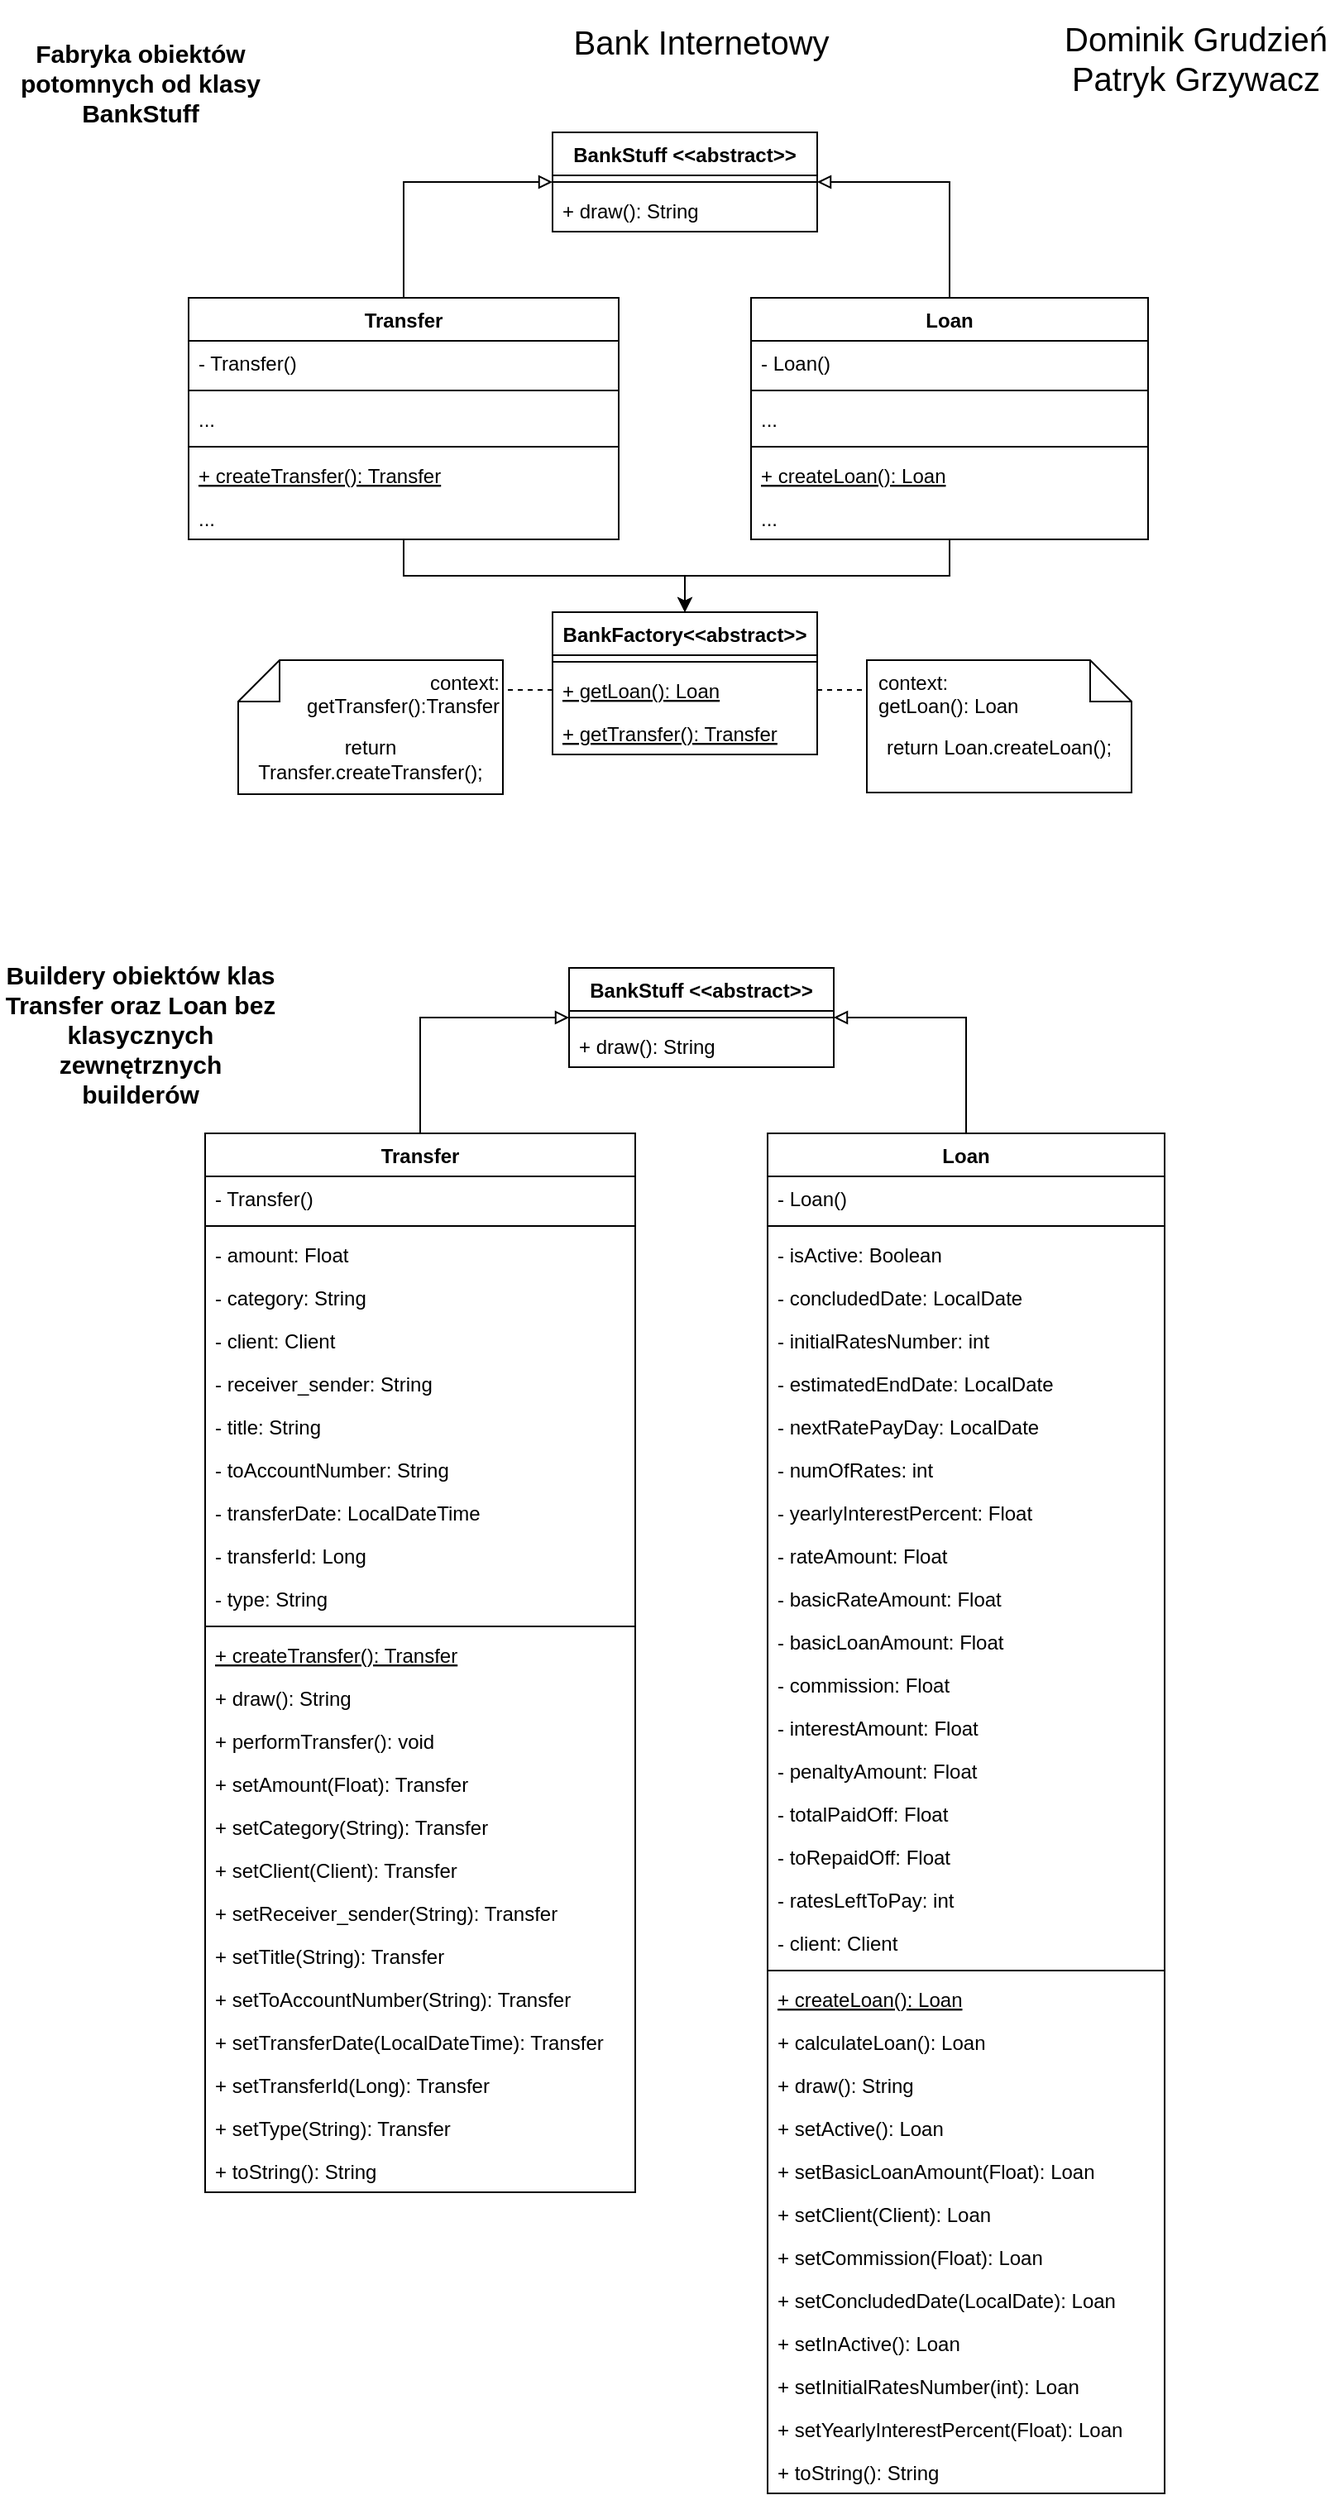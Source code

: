 <mxfile version="16.5.2" type="github">
  <diagram id="FDlYLak0e-h_yg1flZ3n" name="Page-1">
    <mxGraphModel dx="1248" dy="677" grid="1" gridSize="10" guides="1" tooltips="1" connect="1" arrows="1" fold="1" page="1" pageScale="1" pageWidth="827" pageHeight="1169" math="0" shadow="0">
      <root>
        <mxCell id="0" />
        <mxCell id="1" parent="0" />
        <mxCell id="m2MeSCHL31UQCwcMlRsw-1" value="BankStuff &lt;&lt;abstract&gt;&gt;" style="swimlane;fontStyle=1;align=center;verticalAlign=top;childLayout=stackLayout;horizontal=1;startSize=26;horizontalStack=0;resizeParent=1;resizeParentMax=0;resizeLast=0;collapsible=1;marginBottom=0;" parent="1" vertex="1">
          <mxGeometry x="344" y="80" width="160" height="60" as="geometry" />
        </mxCell>
        <mxCell id="m2MeSCHL31UQCwcMlRsw-3" value="" style="line;strokeWidth=1;fillColor=none;align=left;verticalAlign=middle;spacingTop=-1;spacingLeft=3;spacingRight=3;rotatable=0;labelPosition=right;points=[];portConstraint=eastwest;" parent="m2MeSCHL31UQCwcMlRsw-1" vertex="1">
          <mxGeometry y="26" width="160" height="8" as="geometry" />
        </mxCell>
        <mxCell id="m2MeSCHL31UQCwcMlRsw-4" value="+ draw(): String" style="text;strokeColor=none;fillColor=none;align=left;verticalAlign=top;spacingLeft=4;spacingRight=4;overflow=hidden;rotatable=0;points=[[0,0.5],[1,0.5]];portConstraint=eastwest;" parent="m2MeSCHL31UQCwcMlRsw-1" vertex="1">
          <mxGeometry y="34" width="160" height="26" as="geometry" />
        </mxCell>
        <mxCell id="m2MeSCHL31UQCwcMlRsw-32" style="edgeStyle=orthogonalEdgeStyle;rounded=0;orthogonalLoop=1;jettySize=auto;html=1;exitX=0.5;exitY=0;exitDx=0;exitDy=0;entryX=0;entryY=0.5;entryDx=0;entryDy=0;endArrow=block;endFill=0;" parent="1" source="m2MeSCHL31UQCwcMlRsw-5" target="m2MeSCHL31UQCwcMlRsw-1" edge="1">
          <mxGeometry relative="1" as="geometry" />
        </mxCell>
        <mxCell id="il6OgQvkpzEaAFB7uPbu-65" style="edgeStyle=orthogonalEdgeStyle;rounded=0;orthogonalLoop=1;jettySize=auto;html=1;" edge="1" parent="1" source="m2MeSCHL31UQCwcMlRsw-5" target="m2MeSCHL31UQCwcMlRsw-71">
          <mxGeometry relative="1" as="geometry" />
        </mxCell>
        <mxCell id="m2MeSCHL31UQCwcMlRsw-5" value="Transfer" style="swimlane;fontStyle=1;align=center;verticalAlign=top;childLayout=stackLayout;horizontal=1;startSize=26;horizontalStack=0;resizeParent=1;resizeParentMax=0;resizeLast=0;collapsible=1;marginBottom=0;" parent="1" vertex="1">
          <mxGeometry x="124" y="180" width="260" height="146" as="geometry" />
        </mxCell>
        <mxCell id="m2MeSCHL31UQCwcMlRsw-9" value="- Transfer()" style="text;strokeColor=none;fillColor=none;align=left;verticalAlign=top;spacingLeft=4;spacingRight=4;overflow=hidden;rotatable=0;points=[[0,0.5],[1,0.5]];portConstraint=eastwest;" parent="m2MeSCHL31UQCwcMlRsw-5" vertex="1">
          <mxGeometry y="26" width="260" height="26" as="geometry" />
        </mxCell>
        <mxCell id="m2MeSCHL31UQCwcMlRsw-10" value="" style="line;strokeWidth=1;fillColor=none;align=left;verticalAlign=middle;spacingTop=-1;spacingLeft=3;spacingRight=3;rotatable=0;labelPosition=right;points=[];portConstraint=eastwest;" parent="m2MeSCHL31UQCwcMlRsw-5" vertex="1">
          <mxGeometry y="52" width="260" height="8" as="geometry" />
        </mxCell>
        <mxCell id="m2MeSCHL31UQCwcMlRsw-6" value="..." style="text;strokeColor=none;fillColor=none;align=left;verticalAlign=top;spacingLeft=4;spacingRight=4;overflow=hidden;rotatable=0;points=[[0,0.5],[1,0.5]];portConstraint=eastwest;" parent="m2MeSCHL31UQCwcMlRsw-5" vertex="1">
          <mxGeometry y="60" width="260" height="26" as="geometry" />
        </mxCell>
        <mxCell id="m2MeSCHL31UQCwcMlRsw-7" value="" style="line;strokeWidth=1;fillColor=none;align=left;verticalAlign=middle;spacingTop=-1;spacingLeft=3;spacingRight=3;rotatable=0;labelPosition=right;points=[];portConstraint=eastwest;" parent="m2MeSCHL31UQCwcMlRsw-5" vertex="1">
          <mxGeometry y="86" width="260" height="8" as="geometry" />
        </mxCell>
        <mxCell id="m2MeSCHL31UQCwcMlRsw-20" value="+ createTransfer(): Transfer" style="text;strokeColor=none;fillColor=none;align=left;verticalAlign=top;spacingLeft=4;spacingRight=4;overflow=hidden;rotatable=0;points=[[0,0.5],[1,0.5]];portConstraint=eastwest;fontStyle=4" parent="m2MeSCHL31UQCwcMlRsw-5" vertex="1">
          <mxGeometry y="94" width="260" height="26" as="geometry" />
        </mxCell>
        <mxCell id="m2MeSCHL31UQCwcMlRsw-8" value="..." style="text;strokeColor=none;fillColor=none;align=left;verticalAlign=top;spacingLeft=4;spacingRight=4;overflow=hidden;rotatable=0;points=[[0,0.5],[1,0.5]];portConstraint=eastwest;fontStyle=0" parent="m2MeSCHL31UQCwcMlRsw-5" vertex="1">
          <mxGeometry y="120" width="260" height="26" as="geometry" />
        </mxCell>
        <mxCell id="m2MeSCHL31UQCwcMlRsw-67" style="edgeStyle=orthogonalEdgeStyle;rounded=0;orthogonalLoop=1;jettySize=auto;html=1;exitX=0.5;exitY=0;exitDx=0;exitDy=0;entryX=1;entryY=0.5;entryDx=0;entryDy=0;endArrow=block;endFill=0;" parent="1" source="m2MeSCHL31UQCwcMlRsw-33" target="m2MeSCHL31UQCwcMlRsw-1" edge="1">
          <mxGeometry relative="1" as="geometry" />
        </mxCell>
        <mxCell id="il6OgQvkpzEaAFB7uPbu-66" style="edgeStyle=orthogonalEdgeStyle;rounded=0;orthogonalLoop=1;jettySize=auto;html=1;" edge="1" parent="1" source="m2MeSCHL31UQCwcMlRsw-33" target="m2MeSCHL31UQCwcMlRsw-71">
          <mxGeometry relative="1" as="geometry" />
        </mxCell>
        <mxCell id="m2MeSCHL31UQCwcMlRsw-33" value="Loan" style="swimlane;fontStyle=1;align=center;verticalAlign=top;childLayout=stackLayout;horizontal=1;startSize=26;horizontalStack=0;resizeParent=1;resizeParentMax=0;resizeLast=0;collapsible=1;marginBottom=0;" parent="1" vertex="1">
          <mxGeometry x="464" y="180" width="240" height="146" as="geometry" />
        </mxCell>
        <mxCell id="m2MeSCHL31UQCwcMlRsw-37" value="- Loan()" style="text;strokeColor=none;fillColor=none;align=left;verticalAlign=top;spacingLeft=4;spacingRight=4;overflow=hidden;rotatable=0;points=[[0,0.5],[1,0.5]];portConstraint=eastwest;" parent="m2MeSCHL31UQCwcMlRsw-33" vertex="1">
          <mxGeometry y="26" width="240" height="26" as="geometry" />
        </mxCell>
        <mxCell id="m2MeSCHL31UQCwcMlRsw-38" value="" style="line;strokeWidth=1;fillColor=none;align=left;verticalAlign=middle;spacingTop=-1;spacingLeft=3;spacingRight=3;rotatable=0;labelPosition=right;points=[];portConstraint=eastwest;" parent="m2MeSCHL31UQCwcMlRsw-33" vertex="1">
          <mxGeometry y="52" width="240" height="8" as="geometry" />
        </mxCell>
        <mxCell id="m2MeSCHL31UQCwcMlRsw-52" value="..." style="text;strokeColor=none;fillColor=none;align=left;verticalAlign=top;spacingLeft=4;spacingRight=4;overflow=hidden;rotatable=0;points=[[0,0.5],[1,0.5]];portConstraint=eastwest;" parent="m2MeSCHL31UQCwcMlRsw-33" vertex="1">
          <mxGeometry y="60" width="240" height="26" as="geometry" />
        </mxCell>
        <mxCell id="m2MeSCHL31UQCwcMlRsw-35" value="" style="line;strokeWidth=1;fillColor=none;align=left;verticalAlign=middle;spacingTop=-1;spacingLeft=3;spacingRight=3;rotatable=0;labelPosition=right;points=[];portConstraint=eastwest;" parent="m2MeSCHL31UQCwcMlRsw-33" vertex="1">
          <mxGeometry y="86" width="240" height="8" as="geometry" />
        </mxCell>
        <mxCell id="m2MeSCHL31UQCwcMlRsw-39" value="+ createLoan(): Loan" style="text;strokeColor=none;fillColor=none;align=left;verticalAlign=top;spacingLeft=4;spacingRight=4;overflow=hidden;rotatable=0;points=[[0,0.5],[1,0.5]];portConstraint=eastwest;fontStyle=4" parent="m2MeSCHL31UQCwcMlRsw-33" vertex="1">
          <mxGeometry y="94" width="240" height="26" as="geometry" />
        </mxCell>
        <mxCell id="m2MeSCHL31UQCwcMlRsw-44" value="..." style="text;strokeColor=none;fillColor=none;align=left;verticalAlign=top;spacingLeft=4;spacingRight=4;overflow=hidden;rotatable=0;points=[[0,0.5],[1,0.5]];portConstraint=eastwest;" parent="m2MeSCHL31UQCwcMlRsw-33" vertex="1">
          <mxGeometry y="120" width="240" height="26" as="geometry" />
        </mxCell>
        <mxCell id="m2MeSCHL31UQCwcMlRsw-71" value="BankFactory&lt;&lt;abstract&gt;&gt;" style="swimlane;fontStyle=1;align=center;verticalAlign=top;childLayout=stackLayout;horizontal=1;startSize=26;horizontalStack=0;resizeParent=1;resizeParentMax=0;resizeLast=0;collapsible=1;marginBottom=0;" parent="1" vertex="1">
          <mxGeometry x="344" y="370" width="160" height="86" as="geometry" />
        </mxCell>
        <mxCell id="m2MeSCHL31UQCwcMlRsw-73" value="" style="line;strokeWidth=1;fillColor=none;align=left;verticalAlign=middle;spacingTop=-1;spacingLeft=3;spacingRight=3;rotatable=0;labelPosition=right;points=[];portConstraint=eastwest;" parent="m2MeSCHL31UQCwcMlRsw-71" vertex="1">
          <mxGeometry y="26" width="160" height="8" as="geometry" />
        </mxCell>
        <mxCell id="m2MeSCHL31UQCwcMlRsw-75" value="+ getLoan(): Loan" style="text;strokeColor=none;fillColor=none;align=left;verticalAlign=top;spacingLeft=4;spacingRight=4;overflow=hidden;rotatable=0;points=[[0,0.5],[1,0.5]];portConstraint=eastwest;fontStyle=4" parent="m2MeSCHL31UQCwcMlRsw-71" vertex="1">
          <mxGeometry y="34" width="160" height="26" as="geometry" />
        </mxCell>
        <mxCell id="m2MeSCHL31UQCwcMlRsw-74" value="+ getTransfer(): Transfer" style="text;strokeColor=none;fillColor=none;align=left;verticalAlign=top;spacingLeft=4;spacingRight=4;overflow=hidden;rotatable=0;points=[[0,0.5],[1,0.5]];portConstraint=eastwest;fontStyle=4" parent="m2MeSCHL31UQCwcMlRsw-71" vertex="1">
          <mxGeometry y="60" width="160" height="26" as="geometry" />
        </mxCell>
        <mxCell id="m2MeSCHL31UQCwcMlRsw-81" value="&lt;br&gt;return Loan.createLoan();" style="shape=note2;boundedLbl=1;whiteSpace=wrap;html=1;size=25;verticalAlign=top;align=center;" parent="1" vertex="1">
          <mxGeometry x="534" y="399" width="160" height="80" as="geometry" />
        </mxCell>
        <mxCell id="m2MeSCHL31UQCwcMlRsw-82" value="context:&#xa;getLoan(): Loan" style="resizeWidth=1;part=1;strokeColor=none;fillColor=none;align=left;spacingLeft=5;" parent="m2MeSCHL31UQCwcMlRsw-81" vertex="1">
          <mxGeometry width="160" height="40" relative="1" as="geometry" />
        </mxCell>
        <mxCell id="m2MeSCHL31UQCwcMlRsw-83" style="edgeStyle=orthogonalEdgeStyle;rounded=0;orthogonalLoop=1;jettySize=auto;html=1;exitX=1;exitY=0.5;exitDx=0;exitDy=0;entryX=0;entryY=0.75;entryDx=0;entryDy=0;endArrow=none;endFill=0;dashed=1;" parent="1" source="m2MeSCHL31UQCwcMlRsw-75" target="m2MeSCHL31UQCwcMlRsw-82" edge="1">
          <mxGeometry relative="1" as="geometry" />
        </mxCell>
        <mxCell id="m2MeSCHL31UQCwcMlRsw-85" value="&lt;br&gt;return Transfer.createTransfer();" style="shape=note2;boundedLbl=1;whiteSpace=wrap;html=1;size=25;verticalAlign=top;align=center;flipV=0;flipH=1;" parent="1" vertex="1">
          <mxGeometry x="154" y="399" width="160" height="81" as="geometry" />
        </mxCell>
        <mxCell id="m2MeSCHL31UQCwcMlRsw-86" value="context:&#xa;getTransfer():Transfer" style="resizeWidth=1;part=1;strokeColor=none;fillColor=none;align=right;spacingLeft=5;" parent="m2MeSCHL31UQCwcMlRsw-85" vertex="1">
          <mxGeometry width="160" height="40" relative="1" as="geometry" />
        </mxCell>
        <mxCell id="m2MeSCHL31UQCwcMlRsw-87" style="edgeStyle=orthogonalEdgeStyle;rounded=0;orthogonalLoop=1;jettySize=auto;html=1;exitX=0;exitY=0.5;exitDx=0;exitDy=0;entryX=1;entryY=0.5;entryDx=0;entryDy=0;endArrow=none;endFill=0;dashed=1;" parent="1" source="m2MeSCHL31UQCwcMlRsw-75" target="m2MeSCHL31UQCwcMlRsw-86" edge="1">
          <mxGeometry relative="1" as="geometry" />
        </mxCell>
        <mxCell id="il6OgQvkpzEaAFB7uPbu-1" value="BankStuff &lt;&lt;abstract&gt;&gt;" style="swimlane;fontStyle=1;align=center;verticalAlign=top;childLayout=stackLayout;horizontal=1;startSize=26;horizontalStack=0;resizeParent=1;resizeParentMax=0;resizeLast=0;collapsible=1;marginBottom=0;" vertex="1" parent="1">
          <mxGeometry x="354" y="585" width="160" height="60" as="geometry" />
        </mxCell>
        <mxCell id="il6OgQvkpzEaAFB7uPbu-2" value="" style="line;strokeWidth=1;fillColor=none;align=left;verticalAlign=middle;spacingTop=-1;spacingLeft=3;spacingRight=3;rotatable=0;labelPosition=right;points=[];portConstraint=eastwest;" vertex="1" parent="il6OgQvkpzEaAFB7uPbu-1">
          <mxGeometry y="26" width="160" height="8" as="geometry" />
        </mxCell>
        <mxCell id="il6OgQvkpzEaAFB7uPbu-3" value="+ draw(): String" style="text;strokeColor=none;fillColor=none;align=left;verticalAlign=top;spacingLeft=4;spacingRight=4;overflow=hidden;rotatable=0;points=[[0,0.5],[1,0.5]];portConstraint=eastwest;" vertex="1" parent="il6OgQvkpzEaAFB7uPbu-1">
          <mxGeometry y="34" width="160" height="26" as="geometry" />
        </mxCell>
        <mxCell id="il6OgQvkpzEaAFB7uPbu-4" style="edgeStyle=orthogonalEdgeStyle;rounded=0;orthogonalLoop=1;jettySize=auto;html=1;exitX=0.5;exitY=0;exitDx=0;exitDy=0;entryX=0;entryY=0.5;entryDx=0;entryDy=0;endArrow=block;endFill=0;" edge="1" parent="1" source="il6OgQvkpzEaAFB7uPbu-5" target="il6OgQvkpzEaAFB7uPbu-1">
          <mxGeometry relative="1" as="geometry" />
        </mxCell>
        <mxCell id="il6OgQvkpzEaAFB7uPbu-5" value="Transfer" style="swimlane;fontStyle=1;align=center;verticalAlign=top;childLayout=stackLayout;horizontal=1;startSize=26;horizontalStack=0;resizeParent=1;resizeParentMax=0;resizeLast=0;collapsible=1;marginBottom=0;" vertex="1" parent="1">
          <mxGeometry x="134" y="685" width="260" height="640" as="geometry" />
        </mxCell>
        <mxCell id="il6OgQvkpzEaAFB7uPbu-6" value="- Transfer()" style="text;strokeColor=none;fillColor=none;align=left;verticalAlign=top;spacingLeft=4;spacingRight=4;overflow=hidden;rotatable=0;points=[[0,0.5],[1,0.5]];portConstraint=eastwest;" vertex="1" parent="il6OgQvkpzEaAFB7uPbu-5">
          <mxGeometry y="26" width="260" height="26" as="geometry" />
        </mxCell>
        <mxCell id="il6OgQvkpzEaAFB7uPbu-7" value="" style="line;strokeWidth=1;fillColor=none;align=left;verticalAlign=middle;spacingTop=-1;spacingLeft=3;spacingRight=3;rotatable=0;labelPosition=right;points=[];portConstraint=eastwest;" vertex="1" parent="il6OgQvkpzEaAFB7uPbu-5">
          <mxGeometry y="52" width="260" height="8" as="geometry" />
        </mxCell>
        <mxCell id="il6OgQvkpzEaAFB7uPbu-8" value="- amount: Float" style="text;strokeColor=none;fillColor=none;align=left;verticalAlign=top;spacingLeft=4;spacingRight=4;overflow=hidden;rotatable=0;points=[[0,0.5],[1,0.5]];portConstraint=eastwest;" vertex="1" parent="il6OgQvkpzEaAFB7uPbu-5">
          <mxGeometry y="60" width="260" height="26" as="geometry" />
        </mxCell>
        <mxCell id="il6OgQvkpzEaAFB7uPbu-9" value="- category: String" style="text;strokeColor=none;fillColor=none;align=left;verticalAlign=top;spacingLeft=4;spacingRight=4;overflow=hidden;rotatable=0;points=[[0,0.5],[1,0.5]];portConstraint=eastwest;" vertex="1" parent="il6OgQvkpzEaAFB7uPbu-5">
          <mxGeometry y="86" width="260" height="26" as="geometry" />
        </mxCell>
        <mxCell id="il6OgQvkpzEaAFB7uPbu-10" value="- client: Client" style="text;strokeColor=none;fillColor=none;align=left;verticalAlign=top;spacingLeft=4;spacingRight=4;overflow=hidden;rotatable=0;points=[[0,0.5],[1,0.5]];portConstraint=eastwest;" vertex="1" parent="il6OgQvkpzEaAFB7uPbu-5">
          <mxGeometry y="112" width="260" height="26" as="geometry" />
        </mxCell>
        <mxCell id="il6OgQvkpzEaAFB7uPbu-11" value="- receiver_sender: String" style="text;strokeColor=none;fillColor=none;align=left;verticalAlign=top;spacingLeft=4;spacingRight=4;overflow=hidden;rotatable=0;points=[[0,0.5],[1,0.5]];portConstraint=eastwest;" vertex="1" parent="il6OgQvkpzEaAFB7uPbu-5">
          <mxGeometry y="138" width="260" height="26" as="geometry" />
        </mxCell>
        <mxCell id="il6OgQvkpzEaAFB7uPbu-12" value="- title: String" style="text;strokeColor=none;fillColor=none;align=left;verticalAlign=top;spacingLeft=4;spacingRight=4;overflow=hidden;rotatable=0;points=[[0,0.5],[1,0.5]];portConstraint=eastwest;" vertex="1" parent="il6OgQvkpzEaAFB7uPbu-5">
          <mxGeometry y="164" width="260" height="26" as="geometry" />
        </mxCell>
        <mxCell id="il6OgQvkpzEaAFB7uPbu-13" value="- toAccountNumber: String" style="text;strokeColor=none;fillColor=none;align=left;verticalAlign=top;spacingLeft=4;spacingRight=4;overflow=hidden;rotatable=0;points=[[0,0.5],[1,0.5]];portConstraint=eastwest;" vertex="1" parent="il6OgQvkpzEaAFB7uPbu-5">
          <mxGeometry y="190" width="260" height="26" as="geometry" />
        </mxCell>
        <mxCell id="il6OgQvkpzEaAFB7uPbu-14" value="- transferDate: LocalDateTime" style="text;strokeColor=none;fillColor=none;align=left;verticalAlign=top;spacingLeft=4;spacingRight=4;overflow=hidden;rotatable=0;points=[[0,0.5],[1,0.5]];portConstraint=eastwest;" vertex="1" parent="il6OgQvkpzEaAFB7uPbu-5">
          <mxGeometry y="216" width="260" height="26" as="geometry" />
        </mxCell>
        <mxCell id="il6OgQvkpzEaAFB7uPbu-15" value="- transferId: Long" style="text;strokeColor=none;fillColor=none;align=left;verticalAlign=top;spacingLeft=4;spacingRight=4;overflow=hidden;rotatable=0;points=[[0,0.5],[1,0.5]];portConstraint=eastwest;" vertex="1" parent="il6OgQvkpzEaAFB7uPbu-5">
          <mxGeometry y="242" width="260" height="26" as="geometry" />
        </mxCell>
        <mxCell id="il6OgQvkpzEaAFB7uPbu-16" value="- type: String" style="text;strokeColor=none;fillColor=none;align=left;verticalAlign=top;spacingLeft=4;spacingRight=4;overflow=hidden;rotatable=0;points=[[0,0.5],[1,0.5]];portConstraint=eastwest;" vertex="1" parent="il6OgQvkpzEaAFB7uPbu-5">
          <mxGeometry y="268" width="260" height="26" as="geometry" />
        </mxCell>
        <mxCell id="il6OgQvkpzEaAFB7uPbu-17" value="" style="line;strokeWidth=1;fillColor=none;align=left;verticalAlign=middle;spacingTop=-1;spacingLeft=3;spacingRight=3;rotatable=0;labelPosition=right;points=[];portConstraint=eastwest;" vertex="1" parent="il6OgQvkpzEaAFB7uPbu-5">
          <mxGeometry y="294" width="260" height="8" as="geometry" />
        </mxCell>
        <mxCell id="il6OgQvkpzEaAFB7uPbu-18" value="+ createTransfer(): Transfer" style="text;strokeColor=none;fillColor=none;align=left;verticalAlign=top;spacingLeft=4;spacingRight=4;overflow=hidden;rotatable=0;points=[[0,0.5],[1,0.5]];portConstraint=eastwest;fontStyle=4" vertex="1" parent="il6OgQvkpzEaAFB7uPbu-5">
          <mxGeometry y="302" width="260" height="26" as="geometry" />
        </mxCell>
        <mxCell id="il6OgQvkpzEaAFB7uPbu-19" value="+ draw(): String" style="text;strokeColor=none;fillColor=none;align=left;verticalAlign=top;spacingLeft=4;spacingRight=4;overflow=hidden;rotatable=0;points=[[0,0.5],[1,0.5]];portConstraint=eastwest;fontStyle=0" vertex="1" parent="il6OgQvkpzEaAFB7uPbu-5">
          <mxGeometry y="328" width="260" height="26" as="geometry" />
        </mxCell>
        <mxCell id="il6OgQvkpzEaAFB7uPbu-20" value="+ performTransfer(): void" style="text;strokeColor=none;fillColor=none;align=left;verticalAlign=top;spacingLeft=4;spacingRight=4;overflow=hidden;rotatable=0;points=[[0,0.5],[1,0.5]];portConstraint=eastwest;fontStyle=0" vertex="1" parent="il6OgQvkpzEaAFB7uPbu-5">
          <mxGeometry y="354" width="260" height="26" as="geometry" />
        </mxCell>
        <mxCell id="il6OgQvkpzEaAFB7uPbu-21" value="+ setAmount(Float): Transfer" style="text;strokeColor=none;fillColor=none;align=left;verticalAlign=top;spacingLeft=4;spacingRight=4;overflow=hidden;rotatable=0;points=[[0,0.5],[1,0.5]];portConstraint=eastwest;fontStyle=0" vertex="1" parent="il6OgQvkpzEaAFB7uPbu-5">
          <mxGeometry y="380" width="260" height="26" as="geometry" />
        </mxCell>
        <mxCell id="il6OgQvkpzEaAFB7uPbu-22" value="+ setCategory(String): Transfer" style="text;strokeColor=none;fillColor=none;align=left;verticalAlign=top;spacingLeft=4;spacingRight=4;overflow=hidden;rotatable=0;points=[[0,0.5],[1,0.5]];portConstraint=eastwest;fontStyle=0" vertex="1" parent="il6OgQvkpzEaAFB7uPbu-5">
          <mxGeometry y="406" width="260" height="26" as="geometry" />
        </mxCell>
        <mxCell id="il6OgQvkpzEaAFB7uPbu-23" value="+ setClient(Client): Transfer" style="text;strokeColor=none;fillColor=none;align=left;verticalAlign=top;spacingLeft=4;spacingRight=4;overflow=hidden;rotatable=0;points=[[0,0.5],[1,0.5]];portConstraint=eastwest;fontStyle=0" vertex="1" parent="il6OgQvkpzEaAFB7uPbu-5">
          <mxGeometry y="432" width="260" height="26" as="geometry" />
        </mxCell>
        <mxCell id="il6OgQvkpzEaAFB7uPbu-24" value="+ setReceiver_sender(String): Transfer" style="text;strokeColor=none;fillColor=none;align=left;verticalAlign=top;spacingLeft=4;spacingRight=4;overflow=hidden;rotatable=0;points=[[0,0.5],[1,0.5]];portConstraint=eastwest;fontStyle=0" vertex="1" parent="il6OgQvkpzEaAFB7uPbu-5">
          <mxGeometry y="458" width="260" height="26" as="geometry" />
        </mxCell>
        <mxCell id="il6OgQvkpzEaAFB7uPbu-25" value="+ setTitle(String): Transfer" style="text;strokeColor=none;fillColor=none;align=left;verticalAlign=top;spacingLeft=4;spacingRight=4;overflow=hidden;rotatable=0;points=[[0,0.5],[1,0.5]];portConstraint=eastwest;fontStyle=0" vertex="1" parent="il6OgQvkpzEaAFB7uPbu-5">
          <mxGeometry y="484" width="260" height="26" as="geometry" />
        </mxCell>
        <mxCell id="il6OgQvkpzEaAFB7uPbu-26" value="+ setToAccountNumber(String): Transfer" style="text;strokeColor=none;fillColor=none;align=left;verticalAlign=top;spacingLeft=4;spacingRight=4;overflow=hidden;rotatable=0;points=[[0,0.5],[1,0.5]];portConstraint=eastwest;fontStyle=0" vertex="1" parent="il6OgQvkpzEaAFB7uPbu-5">
          <mxGeometry y="510" width="260" height="26" as="geometry" />
        </mxCell>
        <mxCell id="il6OgQvkpzEaAFB7uPbu-27" value="+ setTransferDate(LocalDateTime): Transfer" style="text;strokeColor=none;fillColor=none;align=left;verticalAlign=top;spacingLeft=4;spacingRight=4;overflow=hidden;rotatable=0;points=[[0,0.5],[1,0.5]];portConstraint=eastwest;fontStyle=0" vertex="1" parent="il6OgQvkpzEaAFB7uPbu-5">
          <mxGeometry y="536" width="260" height="26" as="geometry" />
        </mxCell>
        <mxCell id="il6OgQvkpzEaAFB7uPbu-28" value="+ setTransferId(Long): Transfer" style="text;strokeColor=none;fillColor=none;align=left;verticalAlign=top;spacingLeft=4;spacingRight=4;overflow=hidden;rotatable=0;points=[[0,0.5],[1,0.5]];portConstraint=eastwest;fontStyle=0" vertex="1" parent="il6OgQvkpzEaAFB7uPbu-5">
          <mxGeometry y="562" width="260" height="26" as="geometry" />
        </mxCell>
        <mxCell id="il6OgQvkpzEaAFB7uPbu-29" value="+ setType(String): Transfer" style="text;strokeColor=none;fillColor=none;align=left;verticalAlign=top;spacingLeft=4;spacingRight=4;overflow=hidden;rotatable=0;points=[[0,0.5],[1,0.5]];portConstraint=eastwest;fontStyle=0" vertex="1" parent="il6OgQvkpzEaAFB7uPbu-5">
          <mxGeometry y="588" width="260" height="26" as="geometry" />
        </mxCell>
        <mxCell id="il6OgQvkpzEaAFB7uPbu-30" value="+ toString(): String" style="text;strokeColor=none;fillColor=none;align=left;verticalAlign=top;spacingLeft=4;spacingRight=4;overflow=hidden;rotatable=0;points=[[0,0.5],[1,0.5]];portConstraint=eastwest;fontStyle=0" vertex="1" parent="il6OgQvkpzEaAFB7uPbu-5">
          <mxGeometry y="614" width="260" height="26" as="geometry" />
        </mxCell>
        <mxCell id="il6OgQvkpzEaAFB7uPbu-31" style="edgeStyle=orthogonalEdgeStyle;rounded=0;orthogonalLoop=1;jettySize=auto;html=1;exitX=0.5;exitY=0;exitDx=0;exitDy=0;entryX=1;entryY=0.5;entryDx=0;entryDy=0;endArrow=block;endFill=0;" edge="1" parent="1" source="il6OgQvkpzEaAFB7uPbu-32" target="il6OgQvkpzEaAFB7uPbu-1">
          <mxGeometry relative="1" as="geometry" />
        </mxCell>
        <mxCell id="il6OgQvkpzEaAFB7uPbu-32" value="Loan" style="swimlane;fontStyle=1;align=center;verticalAlign=top;childLayout=stackLayout;horizontal=1;startSize=26;horizontalStack=0;resizeParent=1;resizeParentMax=0;resizeLast=0;collapsible=1;marginBottom=0;" vertex="1" parent="1">
          <mxGeometry x="474" y="685" width="240" height="822" as="geometry" />
        </mxCell>
        <mxCell id="il6OgQvkpzEaAFB7uPbu-33" value="- Loan()" style="text;strokeColor=none;fillColor=none;align=left;verticalAlign=top;spacingLeft=4;spacingRight=4;overflow=hidden;rotatable=0;points=[[0,0.5],[1,0.5]];portConstraint=eastwest;" vertex="1" parent="il6OgQvkpzEaAFB7uPbu-32">
          <mxGeometry y="26" width="240" height="26" as="geometry" />
        </mxCell>
        <mxCell id="il6OgQvkpzEaAFB7uPbu-34" value="" style="line;strokeWidth=1;fillColor=none;align=left;verticalAlign=middle;spacingTop=-1;spacingLeft=3;spacingRight=3;rotatable=0;labelPosition=right;points=[];portConstraint=eastwest;" vertex="1" parent="il6OgQvkpzEaAFB7uPbu-32">
          <mxGeometry y="52" width="240" height="8" as="geometry" />
        </mxCell>
        <mxCell id="il6OgQvkpzEaAFB7uPbu-35" value="- isActive: Boolean " style="text;strokeColor=none;fillColor=none;align=left;verticalAlign=top;spacingLeft=4;spacingRight=4;overflow=hidden;rotatable=0;points=[[0,0.5],[1,0.5]];portConstraint=eastwest;" vertex="1" parent="il6OgQvkpzEaAFB7uPbu-32">
          <mxGeometry y="60" width="240" height="26" as="geometry" />
        </mxCell>
        <mxCell id="il6OgQvkpzEaAFB7uPbu-36" value="- concludedDate: LocalDate " style="text;strokeColor=none;fillColor=none;align=left;verticalAlign=top;spacingLeft=4;spacingRight=4;overflow=hidden;rotatable=0;points=[[0,0.5],[1,0.5]];portConstraint=eastwest;" vertex="1" parent="il6OgQvkpzEaAFB7uPbu-32">
          <mxGeometry y="86" width="240" height="26" as="geometry" />
        </mxCell>
        <mxCell id="il6OgQvkpzEaAFB7uPbu-37" value="- initialRatesNumber: int " style="text;strokeColor=none;fillColor=none;align=left;verticalAlign=top;spacingLeft=4;spacingRight=4;overflow=hidden;rotatable=0;points=[[0,0.5],[1,0.5]];portConstraint=eastwest;" vertex="1" parent="il6OgQvkpzEaAFB7uPbu-32">
          <mxGeometry y="112" width="240" height="26" as="geometry" />
        </mxCell>
        <mxCell id="il6OgQvkpzEaAFB7uPbu-38" value="- estimatedEndDate: LocalDate " style="text;strokeColor=none;fillColor=none;align=left;verticalAlign=top;spacingLeft=4;spacingRight=4;overflow=hidden;rotatable=0;points=[[0,0.5],[1,0.5]];portConstraint=eastwest;" vertex="1" parent="il6OgQvkpzEaAFB7uPbu-32">
          <mxGeometry y="138" width="240" height="26" as="geometry" />
        </mxCell>
        <mxCell id="il6OgQvkpzEaAFB7uPbu-39" value="- nextRatePayDay: LocalDate " style="text;strokeColor=none;fillColor=none;align=left;verticalAlign=top;spacingLeft=4;spacingRight=4;overflow=hidden;rotatable=0;points=[[0,0.5],[1,0.5]];portConstraint=eastwest;" vertex="1" parent="il6OgQvkpzEaAFB7uPbu-32">
          <mxGeometry y="164" width="240" height="26" as="geometry" />
        </mxCell>
        <mxCell id="il6OgQvkpzEaAFB7uPbu-40" value="- numOfRates: int " style="text;strokeColor=none;fillColor=none;align=left;verticalAlign=top;spacingLeft=4;spacingRight=4;overflow=hidden;rotatable=0;points=[[0,0.5],[1,0.5]];portConstraint=eastwest;" vertex="1" parent="il6OgQvkpzEaAFB7uPbu-32">
          <mxGeometry y="190" width="240" height="26" as="geometry" />
        </mxCell>
        <mxCell id="il6OgQvkpzEaAFB7uPbu-41" value="- yearlyInterestPercent: Float " style="text;strokeColor=none;fillColor=none;align=left;verticalAlign=top;spacingLeft=4;spacingRight=4;overflow=hidden;rotatable=0;points=[[0,0.5],[1,0.5]];portConstraint=eastwest;" vertex="1" parent="il6OgQvkpzEaAFB7uPbu-32">
          <mxGeometry y="216" width="240" height="26" as="geometry" />
        </mxCell>
        <mxCell id="il6OgQvkpzEaAFB7uPbu-42" value="- rateAmount: Float " style="text;strokeColor=none;fillColor=none;align=left;verticalAlign=top;spacingLeft=4;spacingRight=4;overflow=hidden;rotatable=0;points=[[0,0.5],[1,0.5]];portConstraint=eastwest;" vertex="1" parent="il6OgQvkpzEaAFB7uPbu-32">
          <mxGeometry y="242" width="240" height="26" as="geometry" />
        </mxCell>
        <mxCell id="il6OgQvkpzEaAFB7uPbu-43" value="- basicRateAmount: Float " style="text;strokeColor=none;fillColor=none;align=left;verticalAlign=top;spacingLeft=4;spacingRight=4;overflow=hidden;rotatable=0;points=[[0,0.5],[1,0.5]];portConstraint=eastwest;" vertex="1" parent="il6OgQvkpzEaAFB7uPbu-32">
          <mxGeometry y="268" width="240" height="26" as="geometry" />
        </mxCell>
        <mxCell id="il6OgQvkpzEaAFB7uPbu-44" value="- basicLoanAmount: Float " style="text;strokeColor=none;fillColor=none;align=left;verticalAlign=top;spacingLeft=4;spacingRight=4;overflow=hidden;rotatable=0;points=[[0,0.5],[1,0.5]];portConstraint=eastwest;" vertex="1" parent="il6OgQvkpzEaAFB7uPbu-32">
          <mxGeometry y="294" width="240" height="26" as="geometry" />
        </mxCell>
        <mxCell id="il6OgQvkpzEaAFB7uPbu-45" value="- commission: Float " style="text;strokeColor=none;fillColor=none;align=left;verticalAlign=top;spacingLeft=4;spacingRight=4;overflow=hidden;rotatable=0;points=[[0,0.5],[1,0.5]];portConstraint=eastwest;" vertex="1" parent="il6OgQvkpzEaAFB7uPbu-32">
          <mxGeometry y="320" width="240" height="26" as="geometry" />
        </mxCell>
        <mxCell id="il6OgQvkpzEaAFB7uPbu-46" value="- interestAmount: Float " style="text;strokeColor=none;fillColor=none;align=left;verticalAlign=top;spacingLeft=4;spacingRight=4;overflow=hidden;rotatable=0;points=[[0,0.5],[1,0.5]];portConstraint=eastwest;" vertex="1" parent="il6OgQvkpzEaAFB7uPbu-32">
          <mxGeometry y="346" width="240" height="26" as="geometry" />
        </mxCell>
        <mxCell id="il6OgQvkpzEaAFB7uPbu-47" value="- penaltyAmount: Float " style="text;strokeColor=none;fillColor=none;align=left;verticalAlign=top;spacingLeft=4;spacingRight=4;overflow=hidden;rotatable=0;points=[[0,0.5],[1,0.5]];portConstraint=eastwest;" vertex="1" parent="il6OgQvkpzEaAFB7uPbu-32">
          <mxGeometry y="372" width="240" height="26" as="geometry" />
        </mxCell>
        <mxCell id="il6OgQvkpzEaAFB7uPbu-48" value="- totalPaidOff: Float " style="text;strokeColor=none;fillColor=none;align=left;verticalAlign=top;spacingLeft=4;spacingRight=4;overflow=hidden;rotatable=0;points=[[0,0.5],[1,0.5]];portConstraint=eastwest;" vertex="1" parent="il6OgQvkpzEaAFB7uPbu-32">
          <mxGeometry y="398" width="240" height="26" as="geometry" />
        </mxCell>
        <mxCell id="il6OgQvkpzEaAFB7uPbu-49" value="- toRepaidOff: Float " style="text;strokeColor=none;fillColor=none;align=left;verticalAlign=top;spacingLeft=4;spacingRight=4;overflow=hidden;rotatable=0;points=[[0,0.5],[1,0.5]];portConstraint=eastwest;" vertex="1" parent="il6OgQvkpzEaAFB7uPbu-32">
          <mxGeometry y="424" width="240" height="26" as="geometry" />
        </mxCell>
        <mxCell id="il6OgQvkpzEaAFB7uPbu-50" value="- ratesLeftToPay: int " style="text;strokeColor=none;fillColor=none;align=left;verticalAlign=top;spacingLeft=4;spacingRight=4;overflow=hidden;rotatable=0;points=[[0,0.5],[1,0.5]];portConstraint=eastwest;" vertex="1" parent="il6OgQvkpzEaAFB7uPbu-32">
          <mxGeometry y="450" width="240" height="26" as="geometry" />
        </mxCell>
        <mxCell id="il6OgQvkpzEaAFB7uPbu-51" value="- client: Client " style="text;strokeColor=none;fillColor=none;align=left;verticalAlign=top;spacingLeft=4;spacingRight=4;overflow=hidden;rotatable=0;points=[[0,0.5],[1,0.5]];portConstraint=eastwest;" vertex="1" parent="il6OgQvkpzEaAFB7uPbu-32">
          <mxGeometry y="476" width="240" height="26" as="geometry" />
        </mxCell>
        <mxCell id="il6OgQvkpzEaAFB7uPbu-52" value="" style="line;strokeWidth=1;fillColor=none;align=left;verticalAlign=middle;spacingTop=-1;spacingLeft=3;spacingRight=3;rotatable=0;labelPosition=right;points=[];portConstraint=eastwest;" vertex="1" parent="il6OgQvkpzEaAFB7uPbu-32">
          <mxGeometry y="502" width="240" height="8" as="geometry" />
        </mxCell>
        <mxCell id="il6OgQvkpzEaAFB7uPbu-53" value="+ createLoan(): Loan" style="text;strokeColor=none;fillColor=none;align=left;verticalAlign=top;spacingLeft=4;spacingRight=4;overflow=hidden;rotatable=0;points=[[0,0.5],[1,0.5]];portConstraint=eastwest;fontStyle=4" vertex="1" parent="il6OgQvkpzEaAFB7uPbu-32">
          <mxGeometry y="510" width="240" height="26" as="geometry" />
        </mxCell>
        <mxCell id="il6OgQvkpzEaAFB7uPbu-54" value="+ calculateLoan(): Loan" style="text;strokeColor=none;fillColor=none;align=left;verticalAlign=top;spacingLeft=4;spacingRight=4;overflow=hidden;rotatable=0;points=[[0,0.5],[1,0.5]];portConstraint=eastwest;" vertex="1" parent="il6OgQvkpzEaAFB7uPbu-32">
          <mxGeometry y="536" width="240" height="26" as="geometry" />
        </mxCell>
        <mxCell id="il6OgQvkpzEaAFB7uPbu-55" value="+ draw(): String" style="text;strokeColor=none;fillColor=none;align=left;verticalAlign=top;spacingLeft=4;spacingRight=4;overflow=hidden;rotatable=0;points=[[0,0.5],[1,0.5]];portConstraint=eastwest;" vertex="1" parent="il6OgQvkpzEaAFB7uPbu-32">
          <mxGeometry y="562" width="240" height="26" as="geometry" />
        </mxCell>
        <mxCell id="il6OgQvkpzEaAFB7uPbu-56" value="+ setActive(): Loan" style="text;strokeColor=none;fillColor=none;align=left;verticalAlign=top;spacingLeft=4;spacingRight=4;overflow=hidden;rotatable=0;points=[[0,0.5],[1,0.5]];portConstraint=eastwest;" vertex="1" parent="il6OgQvkpzEaAFB7uPbu-32">
          <mxGeometry y="588" width="240" height="26" as="geometry" />
        </mxCell>
        <mxCell id="il6OgQvkpzEaAFB7uPbu-57" value="+ setBasicLoanAmount(Float): Loan" style="text;strokeColor=none;fillColor=none;align=left;verticalAlign=top;spacingLeft=4;spacingRight=4;overflow=hidden;rotatable=0;points=[[0,0.5],[1,0.5]];portConstraint=eastwest;" vertex="1" parent="il6OgQvkpzEaAFB7uPbu-32">
          <mxGeometry y="614" width="240" height="26" as="geometry" />
        </mxCell>
        <mxCell id="il6OgQvkpzEaAFB7uPbu-58" value="+ setClient(Client): Loan" style="text;strokeColor=none;fillColor=none;align=left;verticalAlign=top;spacingLeft=4;spacingRight=4;overflow=hidden;rotatable=0;points=[[0,0.5],[1,0.5]];portConstraint=eastwest;" vertex="1" parent="il6OgQvkpzEaAFB7uPbu-32">
          <mxGeometry y="640" width="240" height="26" as="geometry" />
        </mxCell>
        <mxCell id="il6OgQvkpzEaAFB7uPbu-59" value="+ setCommission(Float): Loan" style="text;strokeColor=none;fillColor=none;align=left;verticalAlign=top;spacingLeft=4;spacingRight=4;overflow=hidden;rotatable=0;points=[[0,0.5],[1,0.5]];portConstraint=eastwest;" vertex="1" parent="il6OgQvkpzEaAFB7uPbu-32">
          <mxGeometry y="666" width="240" height="26" as="geometry" />
        </mxCell>
        <mxCell id="il6OgQvkpzEaAFB7uPbu-60" value="+ setConcludedDate(LocalDate): Loan" style="text;strokeColor=none;fillColor=none;align=left;verticalAlign=top;spacingLeft=4;spacingRight=4;overflow=hidden;rotatable=0;points=[[0,0.5],[1,0.5]];portConstraint=eastwest;" vertex="1" parent="il6OgQvkpzEaAFB7uPbu-32">
          <mxGeometry y="692" width="240" height="26" as="geometry" />
        </mxCell>
        <mxCell id="il6OgQvkpzEaAFB7uPbu-61" value="+ setInActive(): Loan" style="text;strokeColor=none;fillColor=none;align=left;verticalAlign=top;spacingLeft=4;spacingRight=4;overflow=hidden;rotatable=0;points=[[0,0.5],[1,0.5]];portConstraint=eastwest;" vertex="1" parent="il6OgQvkpzEaAFB7uPbu-32">
          <mxGeometry y="718" width="240" height="26" as="geometry" />
        </mxCell>
        <mxCell id="il6OgQvkpzEaAFB7uPbu-62" value="+ setInitialRatesNumber(int): Loan" style="text;strokeColor=none;fillColor=none;align=left;verticalAlign=top;spacingLeft=4;spacingRight=4;overflow=hidden;rotatable=0;points=[[0,0.5],[1,0.5]];portConstraint=eastwest;" vertex="1" parent="il6OgQvkpzEaAFB7uPbu-32">
          <mxGeometry y="744" width="240" height="26" as="geometry" />
        </mxCell>
        <mxCell id="il6OgQvkpzEaAFB7uPbu-63" value="+ setYearlyInterestPercent(Float): Loan" style="text;strokeColor=none;fillColor=none;align=left;verticalAlign=top;spacingLeft=4;spacingRight=4;overflow=hidden;rotatable=0;points=[[0,0.5],[1,0.5]];portConstraint=eastwest;" vertex="1" parent="il6OgQvkpzEaAFB7uPbu-32">
          <mxGeometry y="770" width="240" height="26" as="geometry" />
        </mxCell>
        <mxCell id="il6OgQvkpzEaAFB7uPbu-64" value="+ toString(): String" style="text;strokeColor=none;fillColor=none;align=left;verticalAlign=top;spacingLeft=4;spacingRight=4;overflow=hidden;rotatable=0;points=[[0,0.5],[1,0.5]];portConstraint=eastwest;" vertex="1" parent="il6OgQvkpzEaAFB7uPbu-32">
          <mxGeometry y="796" width="240" height="26" as="geometry" />
        </mxCell>
        <mxCell id="il6OgQvkpzEaAFB7uPbu-67" value="Bank Internetowy" style="text;html=1;strokeColor=none;fillColor=none;align=center;verticalAlign=middle;whiteSpace=wrap;rounded=0;fontSize=20;" vertex="1" parent="1">
          <mxGeometry x="301" width="266" height="50" as="geometry" />
        </mxCell>
        <mxCell id="il6OgQvkpzEaAFB7uPbu-68" value="Dominik Grudzień&lt;br&gt;Patryk Grzywacz" style="text;html=1;strokeColor=none;fillColor=none;align=center;verticalAlign=middle;whiteSpace=wrap;rounded=0;fontSize=20;" vertex="1" parent="1">
          <mxGeometry x="650" y="10" width="166" height="50" as="geometry" />
        </mxCell>
        <mxCell id="il6OgQvkpzEaAFB7uPbu-69" value="Fabryka obiektów potomnych od klasy BankStuff" style="text;html=1;strokeColor=none;fillColor=none;align=center;verticalAlign=middle;whiteSpace=wrap;rounded=0;fontSize=15;fontStyle=1" vertex="1" parent="1">
          <mxGeometry x="10" y="10" width="170" height="80" as="geometry" />
        </mxCell>
        <mxCell id="il6OgQvkpzEaAFB7uPbu-70" value="Buildery obiektów klas Transfer oraz Loan bez klasycznych zewnętrznych builderów" style="text;html=1;strokeColor=none;fillColor=none;align=center;verticalAlign=middle;whiteSpace=wrap;rounded=0;fontSize=15;fontStyle=1" vertex="1" parent="1">
          <mxGeometry x="10" y="585" width="170" height="80" as="geometry" />
        </mxCell>
      </root>
    </mxGraphModel>
  </diagram>
</mxfile>
